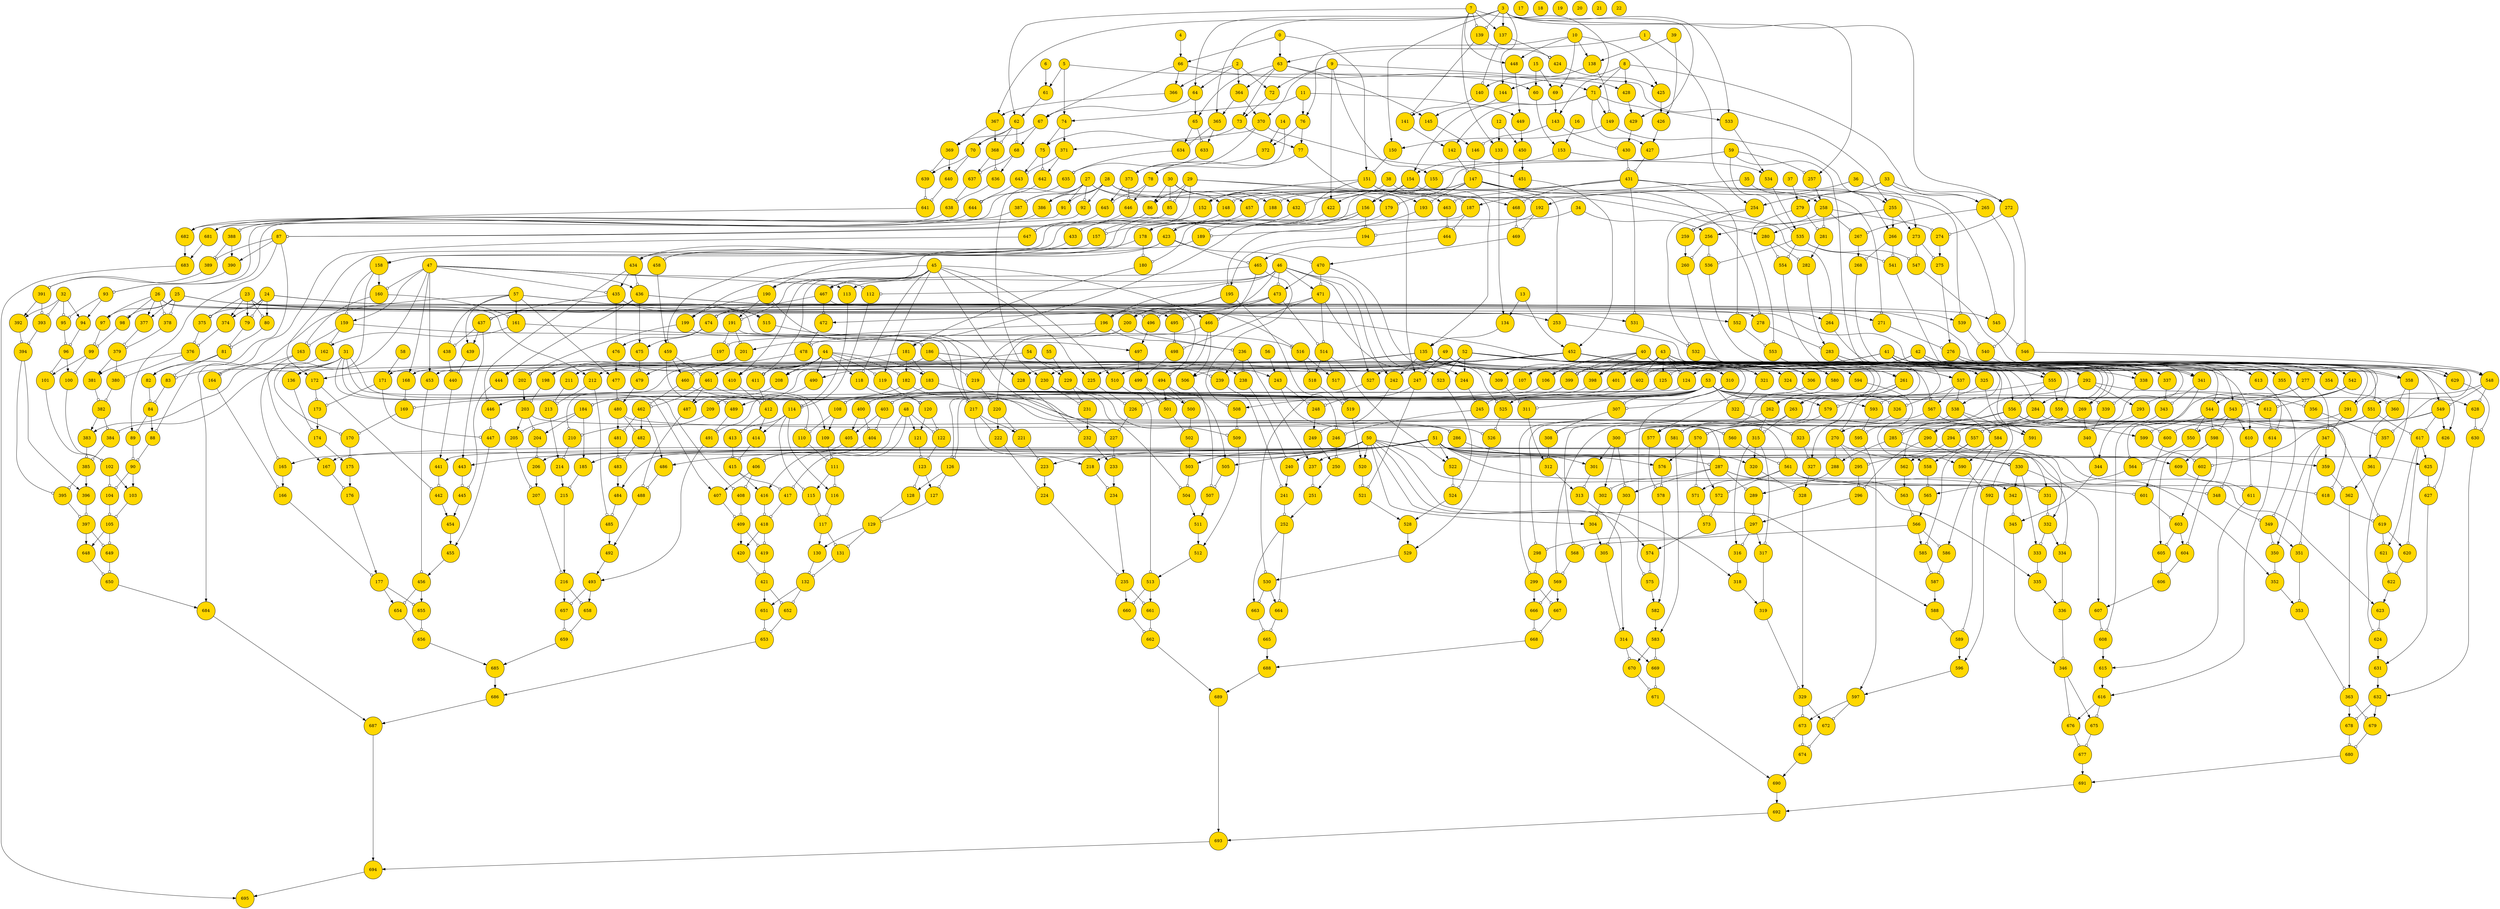 digraph 0{
	0,1,2,3,4,5,6,7,8,9,10,11,12,13,14,15,16,17,18,19,20,21,22,23,24,25,26,27,28,29,30,31,32,33,34,35,36,37,38,39,40,41,42,43,44,45,46,47,48,49,50,51,52,53,54,55,56,57,58,59,60,61,62,63,64,65,66,67,68,69,70,71,72,73,74,75,76,77,78,79,80,81,82,83,84,85,86,87,88,89,90,91,92,93,94,95,96,97,98,99,100,101,102,103,104,105,106,107,108,109,110,111,112,113,114,115,116,117,118,119,120,121,122,123,124,125,126,127,128,129,130,131,132,133,134,135,136,137,138,139,140,141,142,143,144,145,146,147,148,149,150,151,152,153,154,155,156,157,158,159,160,161,162,163,164,165,166,167,168,169,170,171,172,173,174,175,176,177,178,179,180,181,182,183,184,185,186,187,188,189,190,191,192,193,194,195,196,197,198,199,200,201,202,203,204,205,206,207,208,209,210,211,212,213,214,215,216,217,218,219,220,221,222,223,224,225,226,227,228,229,230,231,232,233,234,235,236,237,238,239,240,241,242,243,244,245,246,247,248,249,250,251,252,253,254,255,256,257,258,259,260,261,262,263,264,265,266,267,268,269,270,271,272,273,274,275,276,277,278,279,280,281,282,283,284,285,286,287,288,289,290,291,292,293,294,295,296,297,298,299,300,301,302,303,304,305,306,307,308,309,310,311,312,313,314,315,316,317,318,319,320,321,322,323,324,325,326,327,328,329,330,331,332,333,334,335,336,337,338,339,340,341,342,343,344,345,346,347,348,349,350,351,352,353,354,355,356,357,358,359,360,361,362,363,364,365,366,367,368,369,370,371,372,373,374,375,376,377,378,379,380,381,382,383,384,385,386,387,388,389,390,391,392,393,394,395,396,397,398,399,400,401,402,403,404,405,406,407,408,409,410,411,412,413,414,415,416,417,418,419,420,421,422,423,424,425,426,427,428,429,430,431,432,433,434,435,436,437,438,439,440,441,442,443,444,445,446,447,448,449,450,451,452,453,454,455,456,457,458,459,460,461,462,463,464,465,466,467,468,469,470,471,472,473,474,475,476,477,478,479,480,481,482,483,484,485,486,487,488,489,490,491,492,493,494,495,496,497,498,499,500,501,502,503,504,505,506,507,508,509,510,511,512,513,514,515,516,517,518,519,520,521,522,523,524,525,526,527,528,529,530,531,532,533,534,535,536,537,538,539,540,541,542,543,544,545,546,547,548,549,550,551,552,553,554,555,556,557,558,559,560,561,562,563,564,565,566,567,568,569,570,571,572,573,574,575,576,577,578,579,580,581,582,583,584,585,586,587,588,589,590,591,592,593,594,595,596,597,598,599,600,601,602,603,604,605,606,607,608,609,610,611,612,613,614,615,616,617,618,619,620,621,622,623,624,625,626,627,628,629,630,631,632,633,634,635,636,637,638,639,640,641,642,643,644,645,646,647,648,649,650,651,652,653,654,655,656,657,658,659,660,661,662,663,664,665,666,667,668,669,670,671,672,673,674,675,676,677,678,679,680,681,682,683,684,685,686,687,688,689,690,691,692,693,694,695[shape=circle,style=filled,fillcolor=gold,height="0.3"];
15->60[];
5->60[];
6->61[];
5->61[];
61->62[];
7->62[];
1->63[];
0->63[];
3->64[];
2->64[];
64->65[];
63->65[];
4->66[];
0->66[];
66->67[];
64->67[];
67->68[];
62->68[arrowhead=odot];
15->69[];
10->69[];
67->70[];
62->70[];
66->71[];
8->71[];
9->72[];
2->72[];
72->73[];
63->73[];
11->74[];
5->74[];
74->75[];
73->75[];
11->76[];
10->76[];
76->77[];
73->77[];
77->78[];
14->78[];
24->79[arrowhead=odot];
23->79[];
24->80[];
23->80[arrowhead=odot];
80->81[arrowhead=odot];
79->81[arrowhead=odot];
81->82[];
31->82[];
81->83[arrowhead=odot];
31->83[arrowhead=odot];
83->84[arrowhead=odot];
82->84[arrowhead=odot];
30->85[arrowhead=odot];
29->85[arrowhead=odot];
30->86[];
29->86[];
86->87[arrowhead=odot];
85->87[arrowhead=odot];
87->88[arrowhead=odot];
84->88[];
87->89[];
84->89[arrowhead=odot];
89->90[arrowhead=odot];
88->90[arrowhead=odot];
28->91[arrowhead=odot];
27->91[];
28->92[];
27->92[arrowhead=odot];
92->93[arrowhead=odot];
91->93[arrowhead=odot];
93->94[];
32->94[];
93->95[arrowhead=odot];
32->95[arrowhead=odot];
95->96[arrowhead=odot];
94->96[arrowhead=odot];
26->97[arrowhead=odot];
25->97[];
26->98[];
25->98[arrowhead=odot];
98->99[arrowhead=odot];
97->99[arrowhead=odot];
99->100[arrowhead=odot];
96->100[];
99->101[];
96->101[arrowhead=odot];
101->102[arrowhead=odot];
100->102[arrowhead=odot];
102->103[];
90->103[];
102->104[arrowhead=odot];
90->104[arrowhead=odot];
104->105[arrowhead=odot];
103->105[arrowhead=odot];
41->106[arrowhead=odot];
40->106[];
41->107[];
40->107[arrowhead=odot];
107->108[arrowhead=odot];
106->108[arrowhead=odot];
108->109[];
31->109[];
108->110[arrowhead=odot];
31->110[arrowhead=odot];
110->111[arrowhead=odot];
109->111[arrowhead=odot];
47->112[arrowhead=odot];
46->112[arrowhead=odot];
47->113[];
46->113[];
113->114[arrowhead=odot];
112->114[arrowhead=odot];
114->115[arrowhead=odot];
111->115[];
114->116[];
111->116[arrowhead=odot];
116->117[arrowhead=odot];
115->117[arrowhead=odot];
45->118[arrowhead=odot];
44->118[];
45->119[];
44->119[arrowhead=odot];
119->120[arrowhead=odot];
118->120[arrowhead=odot];
120->121[];
48->121[];
120->122[arrowhead=odot];
48->122[arrowhead=odot];
122->123[arrowhead=odot];
121->123[arrowhead=odot];
43->124[arrowhead=odot];
42->124[];
43->125[];
42->125[arrowhead=odot];
125->126[arrowhead=odot];
124->126[arrowhead=odot];
126->127[arrowhead=odot];
123->127[];
126->128[];
123->128[arrowhead=odot];
128->129[arrowhead=odot];
127->129[arrowhead=odot];
129->130[];
117->130[];
129->131[arrowhead=odot];
117->131[arrowhead=odot];
131->132[arrowhead=odot];
130->132[arrowhead=odot];
12->133[];
7->133[];
133->134[];
13->134[];
134->135[];
77->135[];
135->136[];
47->136[];
7->137[];
3->137[];
39->138[];
10->138[];
7->139[arrowhead=odot];
3->139[arrowhead=odot];
138->140[];
137->140[arrowhead=odot];
140->141[];
139->141[arrowhead=odot];
141->142[];
71->142[];
69->143[];
7->143[];
8->144[];
3->144[];
144->145[];
63->145[];
145->146[];
143->146[arrowhead=odot];
146->147[arrowhead=odot];
142->147[arrowhead=odot];
147->148[arrowhead=odot];
30->148[];
138->149[arrowhead=odot];
71->149[];
149->150[];
3->150[];
150->151[arrowhead=odot];
0->151[];
151->152[arrowhead=odot];
38->152[];
60->153[];
16->153[];
153->154[];
71->154[];
59->155[arrowhead=odot];
9->155[];
155->156[];
154->156[];
156->157[arrowhead=odot];
148->157[arrowhead=odot];
157->158[];
152->158[arrowhead=odot];
158->159[arrowhead=odot];
47->159[];
158->160[];
47->160[arrowhead=odot];
160->161[arrowhead=odot];
57->161[];
161->162[];
159->162[arrowhead=odot];
160->163[arrowhead=odot];
159->163[arrowhead=odot];
163->164[arrowhead=odot];
57->164[arrowhead=odot];
162->165[arrowhead=odot];
50->165[];
165->166[];
164->166[arrowhead=odot];
163->167[];
51->167[];
52->168[];
47->168[];
168->169[arrowhead=odot];
53->169[arrowhead=odot];
169->170[arrowhead=odot];
158->170[arrowhead=odot];
58->171[];
54->171[];
49->172[];
29->172[];
172->173[arrowhead=odot];
171->173[arrowhead=odot];
173->174[];
136->174[arrowhead=odot];
174->175[];
170->175[arrowhead=odot];
175->176[];
167->176[arrowhead=odot];
176->177[];
166->177[arrowhead=odot];
151->178[arrowhead=odot];
34->178[];
147->179[arrowhead=odot];
27->179[];
178->180[arrowhead=odot];
156->180[arrowhead=odot];
180->181[];
179->181[arrowhead=odot];
181->182[];
44->182[arrowhead=odot];
181->183[arrowhead=odot];
44->183[];
183->184[arrowhead=odot];
182->184[arrowhead=odot];
184->185[];
51->185[];
161->186[arrowhead=odot];
159->186[arrowhead=odot];
151->187[arrowhead=odot];
35->187[];
147->188[arrowhead=odot];
28->188[];
187->189[arrowhead=odot];
156->189[arrowhead=odot];
189->190[];
188->190[arrowhead=odot];
190->191[];
45->191[arrowhead=odot];
151->192[arrowhead=odot];
36->192[];
147->193[arrowhead=odot];
29->193[];
192->194[arrowhead=odot];
156->194[arrowhead=odot];
194->195[];
193->195[arrowhead=odot];
195->196[];
46->196[arrowhead=odot];
196->197[arrowhead=odot];
191->197[arrowhead=odot];
197->198[];
186->198[arrowhead=odot];
190->199[arrowhead=odot];
45->199[];
195->200[arrowhead=odot];
46->200[];
200->201[];
191->201[arrowhead=odot];
201->202[arrowhead=odot];
199->202[arrowhead=odot];
202->203[];
198->203[arrowhead=odot];
203->204[arrowhead=odot];
184->204[];
203->205[];
184->205[arrowhead=odot];
204->206[arrowhead=odot];
50->206[];
206->207[];
205->207[arrowhead=odot];
52->208[];
44->208[];
208->209[arrowhead=odot];
53->209[arrowhead=odot];
209->210[arrowhead=odot];
181->210[arrowhead=odot];
135->211[];
44->211[];
49->212[];
26->212[];
212->213[arrowhead=odot];
211->213[arrowhead=odot];
213->214[];
210->214[arrowhead=odot];
214->215[];
185->215[arrowhead=odot];
215->216[];
207->216[arrowhead=odot];
199->217[arrowhead=odot];
191->217[arrowhead=odot];
217->218[];
51->218[];
196->219[arrowhead=odot];
186->219[arrowhead=odot];
219->220[arrowhead=odot];
200->220[arrowhead=odot];
220->221[arrowhead=odot];
217->221[];
220->222[];
217->222[arrowhead=odot];
221->223[arrowhead=odot];
50->223[];
223->224[];
222->224[arrowhead=odot];
52->225[];
45->225[];
225->226[arrowhead=odot];
53->226[arrowhead=odot];
226->227[arrowhead=odot];
190->227[arrowhead=odot];
135->228[];
45->228[];
55->229[];
54->229[];
49->230[];
27->230[];
230->231[arrowhead=odot];
229->231[arrowhead=odot];
231->232[];
228->232[arrowhead=odot];
232->233[];
227->233[arrowhead=odot];
233->234[];
218->234[arrowhead=odot];
234->235[];
224->235[arrowhead=odot];
200->236[arrowhead=odot];
196->236[arrowhead=odot];
236->237[];
51->237[];
236->238[arrowhead=odot];
186->238[];
236->239[];
186->239[arrowhead=odot];
238->240[arrowhead=odot];
50->240[];
240->241[];
239->241[arrowhead=odot];
135->242[];
46->242[];
56->243[];
54->243[];
52->244[];
46->244[];
244->245[arrowhead=odot];
53->245[arrowhead=odot];
245->246[arrowhead=odot];
195->246[arrowhead=odot];
49->247[];
28->247[];
247->248[arrowhead=odot];
243->248[arrowhead=odot];
248->249[];
242->249[arrowhead=odot];
249->250[];
246->250[arrowhead=odot];
250->251[];
237->251[arrowhead=odot];
251->252[];
241->252[arrowhead=odot];
147->253[arrowhead=odot];
23->253[];
33->254[];
1->254[];
149->255[];
9->255[];
255->256[];
34->256[];
59->257[arrowhead=odot];
3->257[];
257->258[];
154->258[];
258->259[arrowhead=odot];
254->259[arrowhead=odot];
259->260[];
256->260[arrowhead=odot];
260->261[];
253->261[arrowhead=odot];
261->262[arrowhead=odot];
40->262[];
261->263[];
40->263[arrowhead=odot];
147->264[arrowhead=odot];
24->264[];
33->265[];
8->265[];
255->266[];
35->266[];
265->267[arrowhead=odot];
258->267[arrowhead=odot];
267->268[];
266->268[arrowhead=odot];
268->269[];
264->269[arrowhead=odot];
269->270[];
41->270[arrowhead=odot];
147->271[arrowhead=odot];
25->271[];
33->272[];
3->272[];
255->273[];
36->273[];
272->274[arrowhead=odot];
258->274[arrowhead=odot];
274->275[];
273->275[arrowhead=odot];
275->276[];
271->276[arrowhead=odot];
276->277[];
42->277[arrowhead=odot];
147->278[arrowhead=odot];
26->278[];
37->279[];
33->279[];
255->280[];
38->280[];
279->281[arrowhead=odot];
258->281[arrowhead=odot];
281->282[];
280->282[arrowhead=odot];
282->283[];
278->283[arrowhead=odot];
283->284[];
43->284[arrowhead=odot];
284->285[arrowhead=odot];
277->285[arrowhead=odot];
203->286[arrowhead=odot];
182->286[arrowhead=odot];
286->287[arrowhead=odot];
183->287[arrowhead=odot];
285->288[];
270->288[arrowhead=odot];
288->289[];
287->289[arrowhead=odot];
269->290[arrowhead=odot];
41->290[];
276->291[arrowhead=odot];
42->291[];
283->292[arrowhead=odot];
43->292[];
292->293[];
277->293[arrowhead=odot];
293->294[arrowhead=odot];
291->294[arrowhead=odot];
294->295[arrowhead=odot];
270->295[arrowhead=odot];
295->296[arrowhead=odot];
290->296[arrowhead=odot];
296->297[];
289->297[arrowhead=odot];
297->298[arrowhead=odot];
263->298[arrowhead=odot];
298->299[arrowhead=odot];
262->299[arrowhead=odot];
292->300[arrowhead=odot];
284->300[arrowhead=odot];
300->301[];
51->301[];
300->302[];
287->302[arrowhead=odot];
300->303[arrowhead=odot];
287->303[];
302->304[arrowhead=odot];
50->304[];
304->305[];
303->305[arrowhead=odot];
52->306[];
43->306[];
306->307[arrowhead=odot];
53->307[arrowhead=odot];
307->308[arrowhead=odot];
283->308[arrowhead=odot];
135->309[];
43->309[];
49->310[];
25->310[];
310->311[arrowhead=odot];
309->311[arrowhead=odot];
311->312[];
308->312[arrowhead=odot];
312->313[];
301->313[arrowhead=odot];
313->314[];
305->314[arrowhead=odot];
263->315[arrowhead=odot];
262->315[arrowhead=odot];
315->316[];
297->316[arrowhead=odot];
315->317[arrowhead=odot];
297->317[];
316->318[arrowhead=odot];
50->318[];
318->319[];
317->319[arrowhead=odot];
315->320[];
51->320[];
52->321[];
40->321[];
321->322[arrowhead=odot];
53->322[arrowhead=odot];
322->323[arrowhead=odot];
261->323[arrowhead=odot];
135->324[];
40->324[];
59->325[];
49->325[];
325->326[arrowhead=odot];
324->326[arrowhead=odot];
326->327[];
323->327[arrowhead=odot];
327->328[];
320->328[arrowhead=odot];
328->329[];
319->329[arrowhead=odot];
290->330[arrowhead=odot];
270->330[arrowhead=odot];
287->331[arrowhead=odot];
285->331[];
331->332[arrowhead=odot];
294->332[];
332->333[arrowhead=odot];
330->333[];
332->334[];
330->334[arrowhead=odot];
333->335[arrowhead=odot];
50->335[];
335->336[];
334->336[arrowhead=odot];
135->337[];
41->337[];
52->338[];
41->338[];
338->339[arrowhead=odot];
53->339[arrowhead=odot];
339->340[arrowhead=odot];
269->340[arrowhead=odot];
49->341[];
23->341[];
330->342[];
51->342[];
341->343[arrowhead=odot];
337->343[arrowhead=odot];
343->344[];
340->344[arrowhead=odot];
344->345[];
342->345[arrowhead=odot];
345->346[];
336->346[arrowhead=odot];
291->347[arrowhead=odot];
277->347[arrowhead=odot];
287->348[arrowhead=odot];
284->348[arrowhead=odot];
348->349[arrowhead=odot];
292->349[arrowhead=odot];
349->350[arrowhead=odot];
347->350[];
349->351[];
347->351[arrowhead=odot];
350->352[arrowhead=odot];
50->352[];
352->353[];
351->353[arrowhead=odot];
135->354[];
42->354[];
52->355[];
42->355[];
355->356[arrowhead=odot];
53->356[arrowhead=odot];
356->357[arrowhead=odot];
276->357[arrowhead=odot];
49->358[];
24->358[];
347->359[];
51->359[];
358->360[arrowhead=odot];
354->360[arrowhead=odot];
360->361[];
357->361[arrowhead=odot];
361->362[];
359->362[arrowhead=odot];
362->363[];
353->363[arrowhead=odot];
63->364[];
2->364[];
364->365[];
3->365[];
66->366[];
2->366[];
366->367[];
3->367[];
367->368[];
62->368[arrowhead=odot];
367->369[];
62->369[];
364->370[];
9->370[];
370->371[];
74->371[];
76->372[];
14->372[];
372->373[];
370->373[];
24->374[];
23->374[];
24->375[arrowhead=odot];
23->375[arrowhead=odot];
375->376[arrowhead=odot];
374->376[arrowhead=odot];
26->377[];
25->377[];
26->378[arrowhead=odot];
25->378[arrowhead=odot];
378->379[arrowhead=odot];
377->379[arrowhead=odot];
379->380[arrowhead=odot];
376->380[arrowhead=odot];
379->381[];
376->381[];
381->382[arrowhead=odot];
380->382[arrowhead=odot];
382->383[];
31->383[];
382->384[arrowhead=odot];
31->384[arrowhead=odot];
384->385[arrowhead=odot];
383->385[arrowhead=odot];
28->386[];
27->386[];
28->387[arrowhead=odot];
27->387[arrowhead=odot];
387->388[arrowhead=odot];
386->388[arrowhead=odot];
388->389[arrowhead=odot];
87->389[arrowhead=odot];
388->390[];
87->390[];
390->391[arrowhead=odot];
389->391[arrowhead=odot];
391->392[];
32->392[];
391->393[arrowhead=odot];
32->393[arrowhead=odot];
393->394[arrowhead=odot];
392->394[arrowhead=odot];
394->395[arrowhead=odot];
385->395[arrowhead=odot];
394->396[];
385->396[];
396->397[arrowhead=odot];
395->397[arrowhead=odot];
41->398[];
40->398[];
41->399[arrowhead=odot];
40->399[arrowhead=odot];
399->400[arrowhead=odot];
398->400[arrowhead=odot];
43->401[];
42->401[];
43->402[arrowhead=odot];
42->402[arrowhead=odot];
402->403[arrowhead=odot];
401->403[arrowhead=odot];
403->404[arrowhead=odot];
400->404[arrowhead=odot];
403->405[];
400->405[];
405->406[arrowhead=odot];
404->406[arrowhead=odot];
406->407[];
31->407[];
406->408[arrowhead=odot];
31->408[arrowhead=odot];
408->409[arrowhead=odot];
407->409[arrowhead=odot];
45->410[];
44->410[];
45->411[arrowhead=odot];
44->411[arrowhead=odot];
411->412[arrowhead=odot];
410->412[arrowhead=odot];
412->413[arrowhead=odot];
114->413[arrowhead=odot];
412->414[];
114->414[];
414->415[arrowhead=odot];
413->415[arrowhead=odot];
415->416[];
48->416[];
415->417[arrowhead=odot];
48->417[arrowhead=odot];
417->418[arrowhead=odot];
416->418[arrowhead=odot];
418->419[arrowhead=odot];
409->419[arrowhead=odot];
418->420[];
409->420[];
420->421[arrowhead=odot];
419->421[arrowhead=odot];
154->422[];
9->422[];
422->423[];
59->423[arrowhead=odot];
139->424[arrowhead=odot];
137->424[arrowhead=odot];
424->425[];
10->425[];
425->426[];
39->426[];
426->427[];
71->427[];
63->428[];
8->428[];
428->429[];
3->429[];
429->430[];
143->430[arrowhead=odot];
430->431[arrowhead=odot];
427->431[arrowhead=odot];
431->432[arrowhead=odot];
30->432[];
432->433[arrowhead=odot];
152->433[arrowhead=odot];
433->434[];
423->434[arrowhead=odot];
434->435[];
47->435[arrowhead=odot];
434->436[arrowhead=odot];
47->436[];
436->437[arrowhead=odot];
435->437[arrowhead=odot];
437->438[arrowhead=odot];
57->438[arrowhead=odot];
437->439[];
57->439[];
439->440[arrowhead=odot];
438->440[arrowhead=odot];
440->441[];
50->441[];
441->442[arrowhead=odot];
172->442[arrowhead=odot];
437->443[];
51->443[];
436->444[];
52->444[];
444->445[arrowhead=odot];
443->445[arrowhead=odot];
434->446[arrowhead=odot];
53->446[];
446->447[arrowhead=odot];
171->447[arrowhead=odot];
10->448[];
7->448[];
448->449[];
11->449[];
449->450[];
12->450[];
450->451[];
370->451[];
451->452[];
13->452[];
452->453[];
47->453[];
445->454[];
442->454[];
454->455[];
447->455[];
455->456[];
453->456[arrowhead=odot];
431->457[arrowhead=odot];
27->457[];
457->458[arrowhead=odot];
178->458[arrowhead=odot];
458->459[];
423->459[arrowhead=odot];
459->460[];
44->460[arrowhead=odot];
459->461[arrowhead=odot];
44->461[];
461->462[arrowhead=odot];
460->462[arrowhead=odot];
431->463[arrowhead=odot];
28->463[];
463->464[arrowhead=odot];
187->464[arrowhead=odot];
464->465[];
423->465[arrowhead=odot];
465->466[arrowhead=odot];
45->466[];
465->467[];
45->467[arrowhead=odot];
431->468[arrowhead=odot];
29->468[];
468->469[arrowhead=odot];
192->469[arrowhead=odot];
469->470[];
423->470[arrowhead=odot];
470->471[arrowhead=odot];
46->471[];
471->472[];
467->472[arrowhead=odot];
470->473[];
46->473[arrowhead=odot];
473->474[arrowhead=odot];
467->474[arrowhead=odot];
474->475[];
436->475[];
474->476[];
435->476[arrowhead=odot];
476->477[];
57->477[];
472->478[arrowhead=odot];
466->478[arrowhead=odot];
478->479[];
475->479[arrowhead=odot];
479->480[];
477->480[arrowhead=odot];
480->481[];
462->481[arrowhead=odot];
480->482[arrowhead=odot];
462->482[];
482->483[arrowhead=odot];
481->483[arrowhead=odot];
483->484[];
50->484[];
484->485[arrowhead=odot];
212->485[arrowhead=odot];
462->486[];
51->486[];
461->487[];
52->487[];
487->488[arrowhead=odot];
486->488[arrowhead=odot];
459->489[arrowhead=odot];
53->489[];
452->490[];
44->490[];
490->491[arrowhead=odot];
489->491[arrowhead=odot];
488->492[];
485->492[];
492->493[];
491->493[];
467->494[arrowhead=odot];
466->494[arrowhead=odot];
473->495[arrowhead=odot];
436->495[];
473->496[arrowhead=odot];
435->496[arrowhead=odot];
496->497[];
57->497[];
495->498[arrowhead=odot];
471->498[arrowhead=odot];
498->499[];
497->499[arrowhead=odot];
499->500[];
494->500[arrowhead=odot];
499->501[arrowhead=odot];
494->501[];
501->502[arrowhead=odot];
500->502[arrowhead=odot];
502->503[];
50->503[];
503->504[arrowhead=odot];
230->504[arrowhead=odot];
494->505[];
51->505[];
466->506[];
52->506[];
506->507[arrowhead=odot];
505->507[arrowhead=odot];
465->508[arrowhead=odot];
53->508[];
508->509[arrowhead=odot];
229->509[arrowhead=odot];
452->510[];
45->510[];
507->511[];
504->511[];
511->512[];
509->512[];
512->513[];
510->513[arrowhead=odot];
473->514[arrowhead=odot];
471->514[arrowhead=odot];
435->515[arrowhead=odot];
57->515[];
515->516[arrowhead=odot];
436->516[arrowhead=odot];
516->517[];
514->517[arrowhead=odot];
516->518[arrowhead=odot];
514->518[];
518->519[arrowhead=odot];
517->519[arrowhead=odot];
519->520[];
50->520[];
520->521[arrowhead=odot];
247->521[arrowhead=odot];
514->522[];
51->522[];
471->523[];
52->523[];
523->524[arrowhead=odot];
522->524[arrowhead=odot];
470->525[arrowhead=odot];
53->525[];
525->526[arrowhead=odot];
243->526[arrowhead=odot];
452->527[];
46->527[];
524->528[];
521->528[];
528->529[];
526->529[];
529->530[];
527->530[arrowhead=odot];
431->531[arrowhead=odot];
23->531[];
531->532[arrowhead=odot];
254->532[arrowhead=odot];
71->533[];
3->533[];
533->534[];
153->534[];
534->535[];
59->535[arrowhead=odot];
535->536[arrowhead=odot];
256->536[arrowhead=odot];
536->537[];
532->537[];
537->538[arrowhead=odot];
40->538[];
431->539[arrowhead=odot];
24->539[];
539->540[arrowhead=odot];
265->540[arrowhead=odot];
535->541[arrowhead=odot];
266->541[arrowhead=odot];
541->542[];
540->542[];
542->543[arrowhead=odot];
41->543[];
542->544[];
41->544[arrowhead=odot];
431->545[arrowhead=odot];
25->545[];
545->546[arrowhead=odot];
272->546[arrowhead=odot];
535->547[arrowhead=odot];
273->547[arrowhead=odot];
547->548[];
546->548[];
548->549[arrowhead=odot];
42->549[];
549->550[];
544->550[arrowhead=odot];
548->551[];
42->551[arrowhead=odot];
431->552[arrowhead=odot];
26->552[];
552->553[arrowhead=odot];
279->553[arrowhead=odot];
535->554[arrowhead=odot];
280->554[arrowhead=odot];
554->555[];
553->555[];
555->556[arrowhead=odot];
43->556[];
551->557[arrowhead=odot];
544->557[arrowhead=odot];
557->558[];
556->558[];
555->559[];
43->559[arrowhead=odot];
480->560[arrowhead=odot];
460->560[arrowhead=odot];
560->561[arrowhead=odot];
461->561[arrowhead=odot];
559->562[arrowhead=odot];
557->562[];
562->563[];
561->563[arrowhead=odot];
550->564[arrowhead=odot];
543->564[arrowhead=odot];
564->565[];
558->565[arrowhead=odot];
565->566[];
563->566[arrowhead=odot];
537->567[];
40->567[arrowhead=odot];
567->568[arrowhead=odot];
566->568[arrowhead=odot];
568->569[arrowhead=odot];
538->569[arrowhead=odot];
559->570[arrowhead=odot];
556->570[arrowhead=odot];
570->571[arrowhead=odot];
561->571[];
570->572[];
561->572[arrowhead=odot];
572->573[arrowhead=odot];
571->573[arrowhead=odot];
573->574[];
50->574[];
574->575[arrowhead=odot];
310->575[arrowhead=odot];
570->576[];
51->576[];
556->577[];
52->577[];
577->578[arrowhead=odot];
576->578[arrowhead=odot];
555->579[arrowhead=odot];
53->579[];
452->580[];
43->580[];
580->581[arrowhead=odot];
579->581[arrowhead=odot];
578->582[];
575->582[];
582->583[];
581->583[];
567->584[arrowhead=odot];
538->584[arrowhead=odot];
584->585[arrowhead=odot];
566->585[];
584->586[];
566->586[arrowhead=odot];
586->587[arrowhead=odot];
585->587[arrowhead=odot];
587->588[];
50->588[];
588->589[arrowhead=odot];
325->589[arrowhead=odot];
584->590[];
51->590[];
538->591[];
52->591[];
591->592[arrowhead=odot];
590->592[arrowhead=odot];
537->593[arrowhead=odot];
53->593[];
452->594[];
40->594[];
594->595[arrowhead=odot];
593->595[arrowhead=odot];
592->596[];
589->596[];
596->597[];
595->597[];
544->598[arrowhead=odot];
543->598[arrowhead=odot];
556->599[];
551->599[arrowhead=odot];
559->600[arrowhead=odot];
551->600[arrowhead=odot];
600->601[];
561->601[arrowhead=odot];
599->602[arrowhead=odot];
549->602[arrowhead=odot];
602->603[];
601->603[arrowhead=odot];
603->604[];
598->604[arrowhead=odot];
603->605[arrowhead=odot];
598->605[];
605->606[arrowhead=odot];
604->606[arrowhead=odot];
606->607[];
50->607[];
607->608[arrowhead=odot];
341->608[arrowhead=odot];
598->609[];
51->609[];
543->610[];
52->610[];
610->611[arrowhead=odot];
609->611[arrowhead=odot];
542->612[arrowhead=odot];
53->612[];
452->613[];
41->613[];
613->614[arrowhead=odot];
612->614[arrowhead=odot];
611->615[];
608->615[];
615->616[];
614->616[];
551->617[arrowhead=odot];
549->617[arrowhead=odot];
561->618[arrowhead=odot];
559->618[arrowhead=odot];
618->619[arrowhead=odot];
556->619[arrowhead=odot];
619->620[];
617->620[arrowhead=odot];
619->621[arrowhead=odot];
617->621[];
621->622[arrowhead=odot];
620->622[arrowhead=odot];
622->623[];
50->623[];
623->624[arrowhead=odot];
358->624[arrowhead=odot];
617->625[];
51->625[];
549->626[];
52->626[];
626->627[arrowhead=odot];
625->627[arrowhead=odot];
548->628[arrowhead=odot];
53->628[];
452->629[];
42->629[];
629->630[arrowhead=odot];
628->630[arrowhead=odot];
627->631[];
624->631[];
631->632[];
630->632[];
365->633[];
65->633[arrowhead=odot];
365->634[arrowhead=odot];
65->634[];
634->635[arrowhead=odot];
633->635[arrowhead=odot];
368->636[arrowhead=odot];
68->636[];
368->637[];
68->637[arrowhead=odot];
637->638[arrowhead=odot];
636->638[arrowhead=odot];
369->639[arrowhead=odot];
70->639[];
369->640[];
70->640[arrowhead=odot];
640->641[arrowhead=odot];
639->641[arrowhead=odot];
371->642[];
75->642[arrowhead=odot];
371->643[arrowhead=odot];
75->643[];
643->644[arrowhead=odot];
642->644[arrowhead=odot];
373->645[];
78->645[arrowhead=odot];
373->646[arrowhead=odot];
78->646[];
646->647[arrowhead=odot];
645->647[arrowhead=odot];
397->648[];
105->648[];
397->649[arrowhead=odot];
105->649[arrowhead=odot];
649->650[arrowhead=odot];
648->650[arrowhead=odot];
421->651[];
132->651[];
421->652[arrowhead=odot];
132->652[arrowhead=odot];
652->653[arrowhead=odot];
651->653[arrowhead=odot];
456->654[arrowhead=odot];
177->654[];
456->655[];
177->655[arrowhead=odot];
655->656[arrowhead=odot];
654->656[arrowhead=odot];
493->657[arrowhead=odot];
216->657[];
493->658[];
216->658[arrowhead=odot];
658->659[arrowhead=odot];
657->659[arrowhead=odot];
513->660[arrowhead=odot];
235->660[];
513->661[];
235->661[arrowhead=odot];
661->662[arrowhead=odot];
660->662[arrowhead=odot];
530->663[arrowhead=odot];
252->663[];
530->664[];
252->664[arrowhead=odot];
664->665[arrowhead=odot];
663->665[arrowhead=odot];
569->666[arrowhead=odot];
299->666[];
569->667[];
299->667[arrowhead=odot];
667->668[arrowhead=odot];
666->668[arrowhead=odot];
583->669[arrowhead=odot];
314->669[];
583->670[];
314->670[arrowhead=odot];
670->671[arrowhead=odot];
669->671[arrowhead=odot];
597->672[arrowhead=odot];
329->672[];
597->673[];
329->673[arrowhead=odot];
673->674[arrowhead=odot];
672->674[arrowhead=odot];
616->675[arrowhead=odot];
346->675[];
616->676[];
346->676[arrowhead=odot];
676->677[arrowhead=odot];
675->677[arrowhead=odot];
632->678[arrowhead=odot];
363->678[];
632->679[];
363->679[arrowhead=odot];
679->680[arrowhead=odot];
678->680[arrowhead=odot];
638->681[];
635->681[];
644->682[];
641->682[];
682->683[];
681->683[];
650->684[];
647->684[];
659->685[];
656->685[];
685->686[];
653->686[];
686->687[];
684->687[];
668->688[];
665->688[];
688->689[];
662->689[];
674->690[];
671->690[];
680->691[];
677->691[];
691->692[];
690->692[];
692->693[];
689->693[];
693->694[];
687->694[];
694->695[];
683->695[];
}

